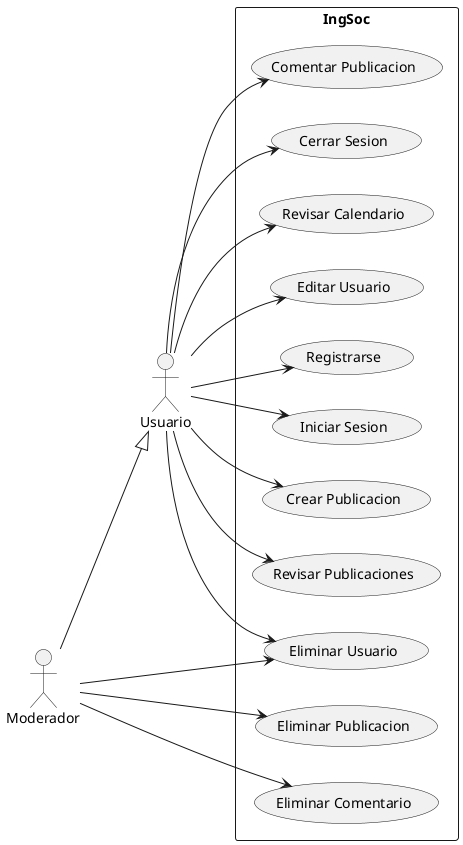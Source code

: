 @startuml casosDeUso
left to right direction
actor "Usuario" as u
actor "Moderador" as m


rectangle IngSoc{
    usecase "Registrarse" as CU1
    usecase "Iniciar Sesion" as CU2
    Usecase "Crear Publicacion" as CU3
    usecase "Revisar Publicaciones" as CU4
    usecase "Comentar Publicacion" as CU5
    usecase "Cerrar Sesion" as CU6
    usecase "Revisar Calendario" as CU7
    usecase "Eliminar Publicacion" as CU8
    usecase "Eliminar Comentario" as CU9
    usecase "Eliminar Usuario" as CU10
    usecase "Editar Usuario" as CU11
}


u --> CU1
u --> CU2
u --> CU3
u --> CU4
u --> CU5
u --> CU6
u --> CU7
m --> CU8
m --> CU9
u --> CU10
m --> CU10
u --> CU11

u <|-up- m


@enduml